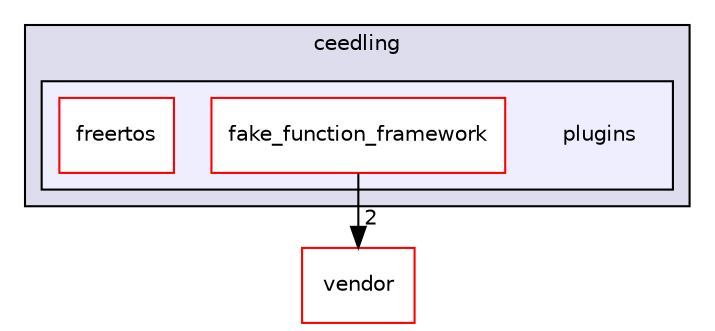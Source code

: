 digraph "muju/vendor/ceedling/plugins" {
  compound=true
  node [ fontsize="10", fontname="Helvetica"];
  edge [ labelfontsize="10", labelfontname="Helvetica"];
  subgraph clusterdir_1692786e1ed7274e5adeb7199a5c4d23 {
    graph [ bgcolor="#ddddee", pencolor="black", label="ceedling" fontname="Helvetica", fontsize="10", URL="dir_1692786e1ed7274e5adeb7199a5c4d23.html"]
  subgraph clusterdir_d36ba63104026e8301a719ebeb8241f7 {
    graph [ bgcolor="#eeeeff", pencolor="black", label="" URL="dir_d36ba63104026e8301a719ebeb8241f7.html"];
    dir_d36ba63104026e8301a719ebeb8241f7 [shape=plaintext label="plugins"];
    dir_48aaa27054d806091e5c0480a8c66372 [shape=box label="fake_function_framework" color="red" fillcolor="white" style="filled" URL="dir_48aaa27054d806091e5c0480a8c66372.html"];
    dir_b0990276d057921d1c724eff4febc9bf [shape=box label="freertos" color="red" fillcolor="white" style="filled" URL="dir_b0990276d057921d1c724eff4febc9bf.html"];
  }
  }
  dir_dee195845ab3b7fc5359b8f8ad33bf1d [shape=box label="vendor" fillcolor="white" style="filled" color="red" URL="dir_dee195845ab3b7fc5359b8f8ad33bf1d.html"];
  dir_48aaa27054d806091e5c0480a8c66372->dir_dee195845ab3b7fc5359b8f8ad33bf1d [headlabel="2", labeldistance=1.5 headhref="dir_000118_000125.html"];
}
